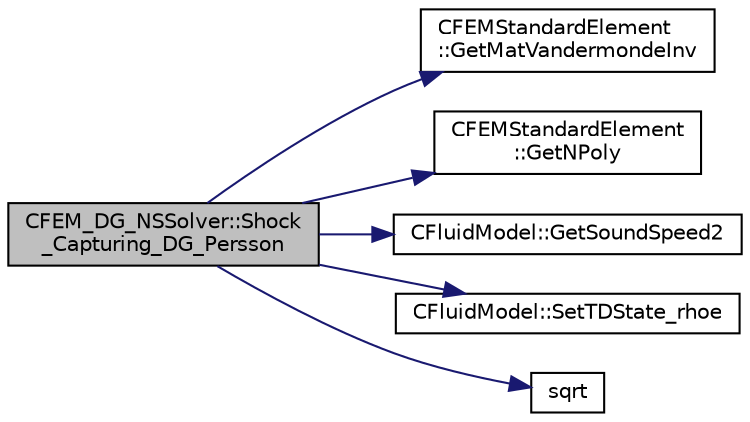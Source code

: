 digraph "CFEM_DG_NSSolver::Shock_Capturing_DG_Persson"
{
 // LATEX_PDF_SIZE
  edge [fontname="Helvetica",fontsize="10",labelfontname="Helvetica",labelfontsize="10"];
  node [fontname="Helvetica",fontsize="10",shape=record];
  rankdir="LR";
  Node1 [label="CFEM_DG_NSSolver::Shock\l_Capturing_DG_Persson",height=0.2,width=0.4,color="black", fillcolor="grey75", style="filled", fontcolor="black",tooltip="Per-Olof Persson's method for capturing shock in DG."];
  Node1 -> Node2 [color="midnightblue",fontsize="10",style="solid",fontname="Helvetica"];
  Node2 [label="CFEMStandardElement\l::GetMatVandermondeInv",height=0.2,width=0.4,color="black", fillcolor="white", style="filled",URL="$classCFEMStandardElement.html#af525d0cd36565e5d1a452eaf927e14d0",tooltip="Function, which makes available the matrix storage of the inverse of Vandermonde matrix of solution D..."];
  Node1 -> Node3 [color="midnightblue",fontsize="10",style="solid",fontname="Helvetica"];
  Node3 [label="CFEMStandardElement\l::GetNPoly",height=0.2,width=0.4,color="black", fillcolor="white", style="filled",URL="$classCFEMStandardElement.html#a007e03cd4cc6bd8f37e54411eaf0b23f",tooltip="Function, which makes available the polynomial degree for this standard element."];
  Node1 -> Node4 [color="midnightblue",fontsize="10",style="solid",fontname="Helvetica"];
  Node4 [label="CFluidModel::GetSoundSpeed2",height=0.2,width=0.4,color="black", fillcolor="white", style="filled",URL="$classCFluidModel.html#a654e55c4c6bb3914b40fbc27410876ba",tooltip="Get fluid speed of sound squared."];
  Node1 -> Node5 [color="midnightblue",fontsize="10",style="solid",fontname="Helvetica"];
  Node5 [label="CFluidModel::SetTDState_rhoe",height=0.2,width=0.4,color="black", fillcolor="white", style="filled",URL="$classCFluidModel.html#a0c795f4190d7f03963bd4ba50f43c641",tooltip="virtual member that would be different for each gas model implemented"];
  Node1 -> Node6 [color="midnightblue",fontsize="10",style="solid",fontname="Helvetica"];
  Node6 [label="sqrt",height=0.2,width=0.4,color="black", fillcolor="white", style="filled",URL="$group__SIMD.html#ga54a1925ab40fb4249ea255072520de35",tooltip=" "];
}
